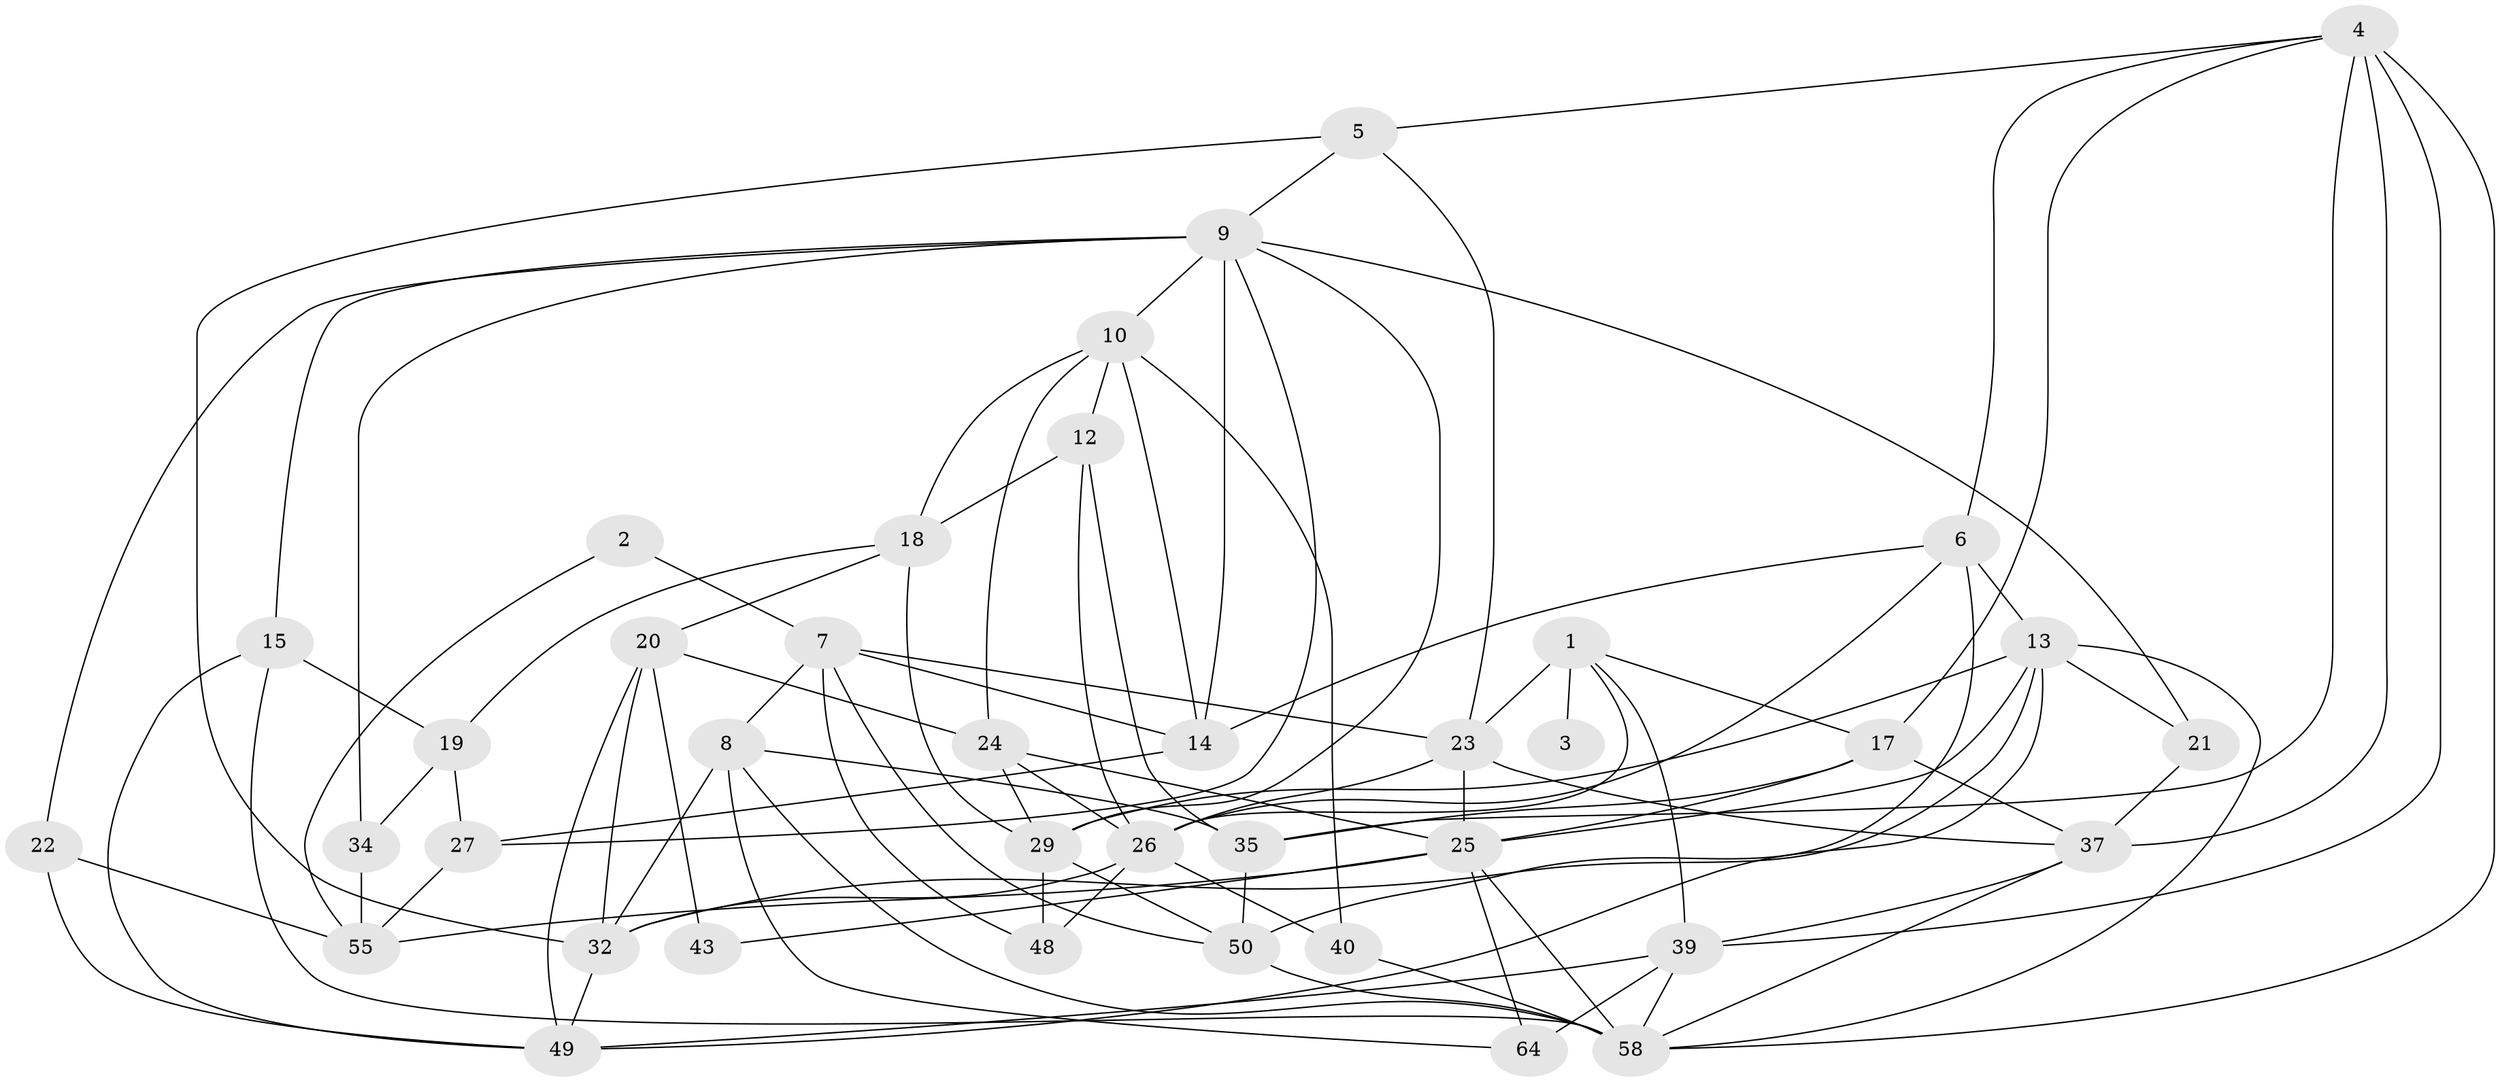 // Generated by graph-tools (version 1.1) at 2025/23/03/03/25 07:23:58]
// undirected, 39 vertices, 97 edges
graph export_dot {
graph [start="1"]
  node [color=gray90,style=filled];
  1 [super="+51"];
  2;
  3;
  4 [super="+11"];
  5;
  6 [super="+45"];
  7 [super="+31"];
  8 [super="+47"];
  9 [super="+16"];
  10 [super="+38"];
  12 [super="+33"];
  13 [super="+53"];
  14;
  15 [super="+61"];
  17 [super="+54"];
  18 [super="+28"];
  19 [super="+52"];
  20 [super="+63"];
  21;
  22;
  23 [super="+42"];
  24 [super="+30"];
  25 [super="+62"];
  26 [super="+41"];
  27;
  29 [super="+36"];
  32 [super="+59"];
  34;
  35 [super="+46"];
  37 [super="+57"];
  39 [super="+44"];
  40;
  43;
  48;
  49 [super="+60"];
  50;
  55 [super="+56"];
  58 [super="+66"];
  64 [super="+65"];
  1 -- 39;
  1 -- 3 [weight=2];
  1 -- 26;
  1 -- 17;
  1 -- 23 [weight=2];
  2 -- 7;
  2 -- 55;
  4 -- 35;
  4 -- 37 [weight=2];
  4 -- 17;
  4 -- 5;
  4 -- 58;
  4 -- 39;
  4 -- 6;
  5 -- 9;
  5 -- 23;
  5 -- 32;
  6 -- 14;
  6 -- 13;
  6 -- 26;
  6 -- 50;
  7 -- 14;
  7 -- 48;
  7 -- 50;
  7 -- 8;
  7 -- 23;
  8 -- 32;
  8 -- 64;
  8 -- 58;
  8 -- 35;
  9 -- 21;
  9 -- 14 [weight=2];
  9 -- 15;
  9 -- 22;
  9 -- 29;
  9 -- 34;
  9 -- 27;
  9 -- 10;
  10 -- 40;
  10 -- 24;
  10 -- 14;
  10 -- 12;
  10 -- 18;
  12 -- 35;
  12 -- 26;
  12 -- 18;
  13 -- 49;
  13 -- 25;
  13 -- 21;
  13 -- 58;
  13 -- 29;
  13 -- 32;
  14 -- 27;
  15 -- 58 [weight=2];
  15 -- 49;
  15 -- 19;
  17 -- 37;
  17 -- 25;
  17 -- 35;
  18 -- 29;
  18 -- 19;
  18 -- 20;
  19 -- 27;
  19 -- 34;
  20 -- 49;
  20 -- 43;
  20 -- 32;
  20 -- 24;
  21 -- 37;
  22 -- 49;
  22 -- 55;
  23 -- 26;
  23 -- 25 [weight=2];
  23 -- 37;
  24 -- 25;
  24 -- 26;
  24 -- 29;
  25 -- 43;
  25 -- 55;
  25 -- 58;
  25 -- 64;
  26 -- 48;
  26 -- 40;
  26 -- 32;
  27 -- 55;
  29 -- 50;
  29 -- 48;
  32 -- 49;
  34 -- 55;
  35 -- 50;
  37 -- 39;
  37 -- 58;
  39 -- 64 [weight=2];
  39 -- 49;
  39 -- 58;
  40 -- 58;
  50 -- 58;
}

